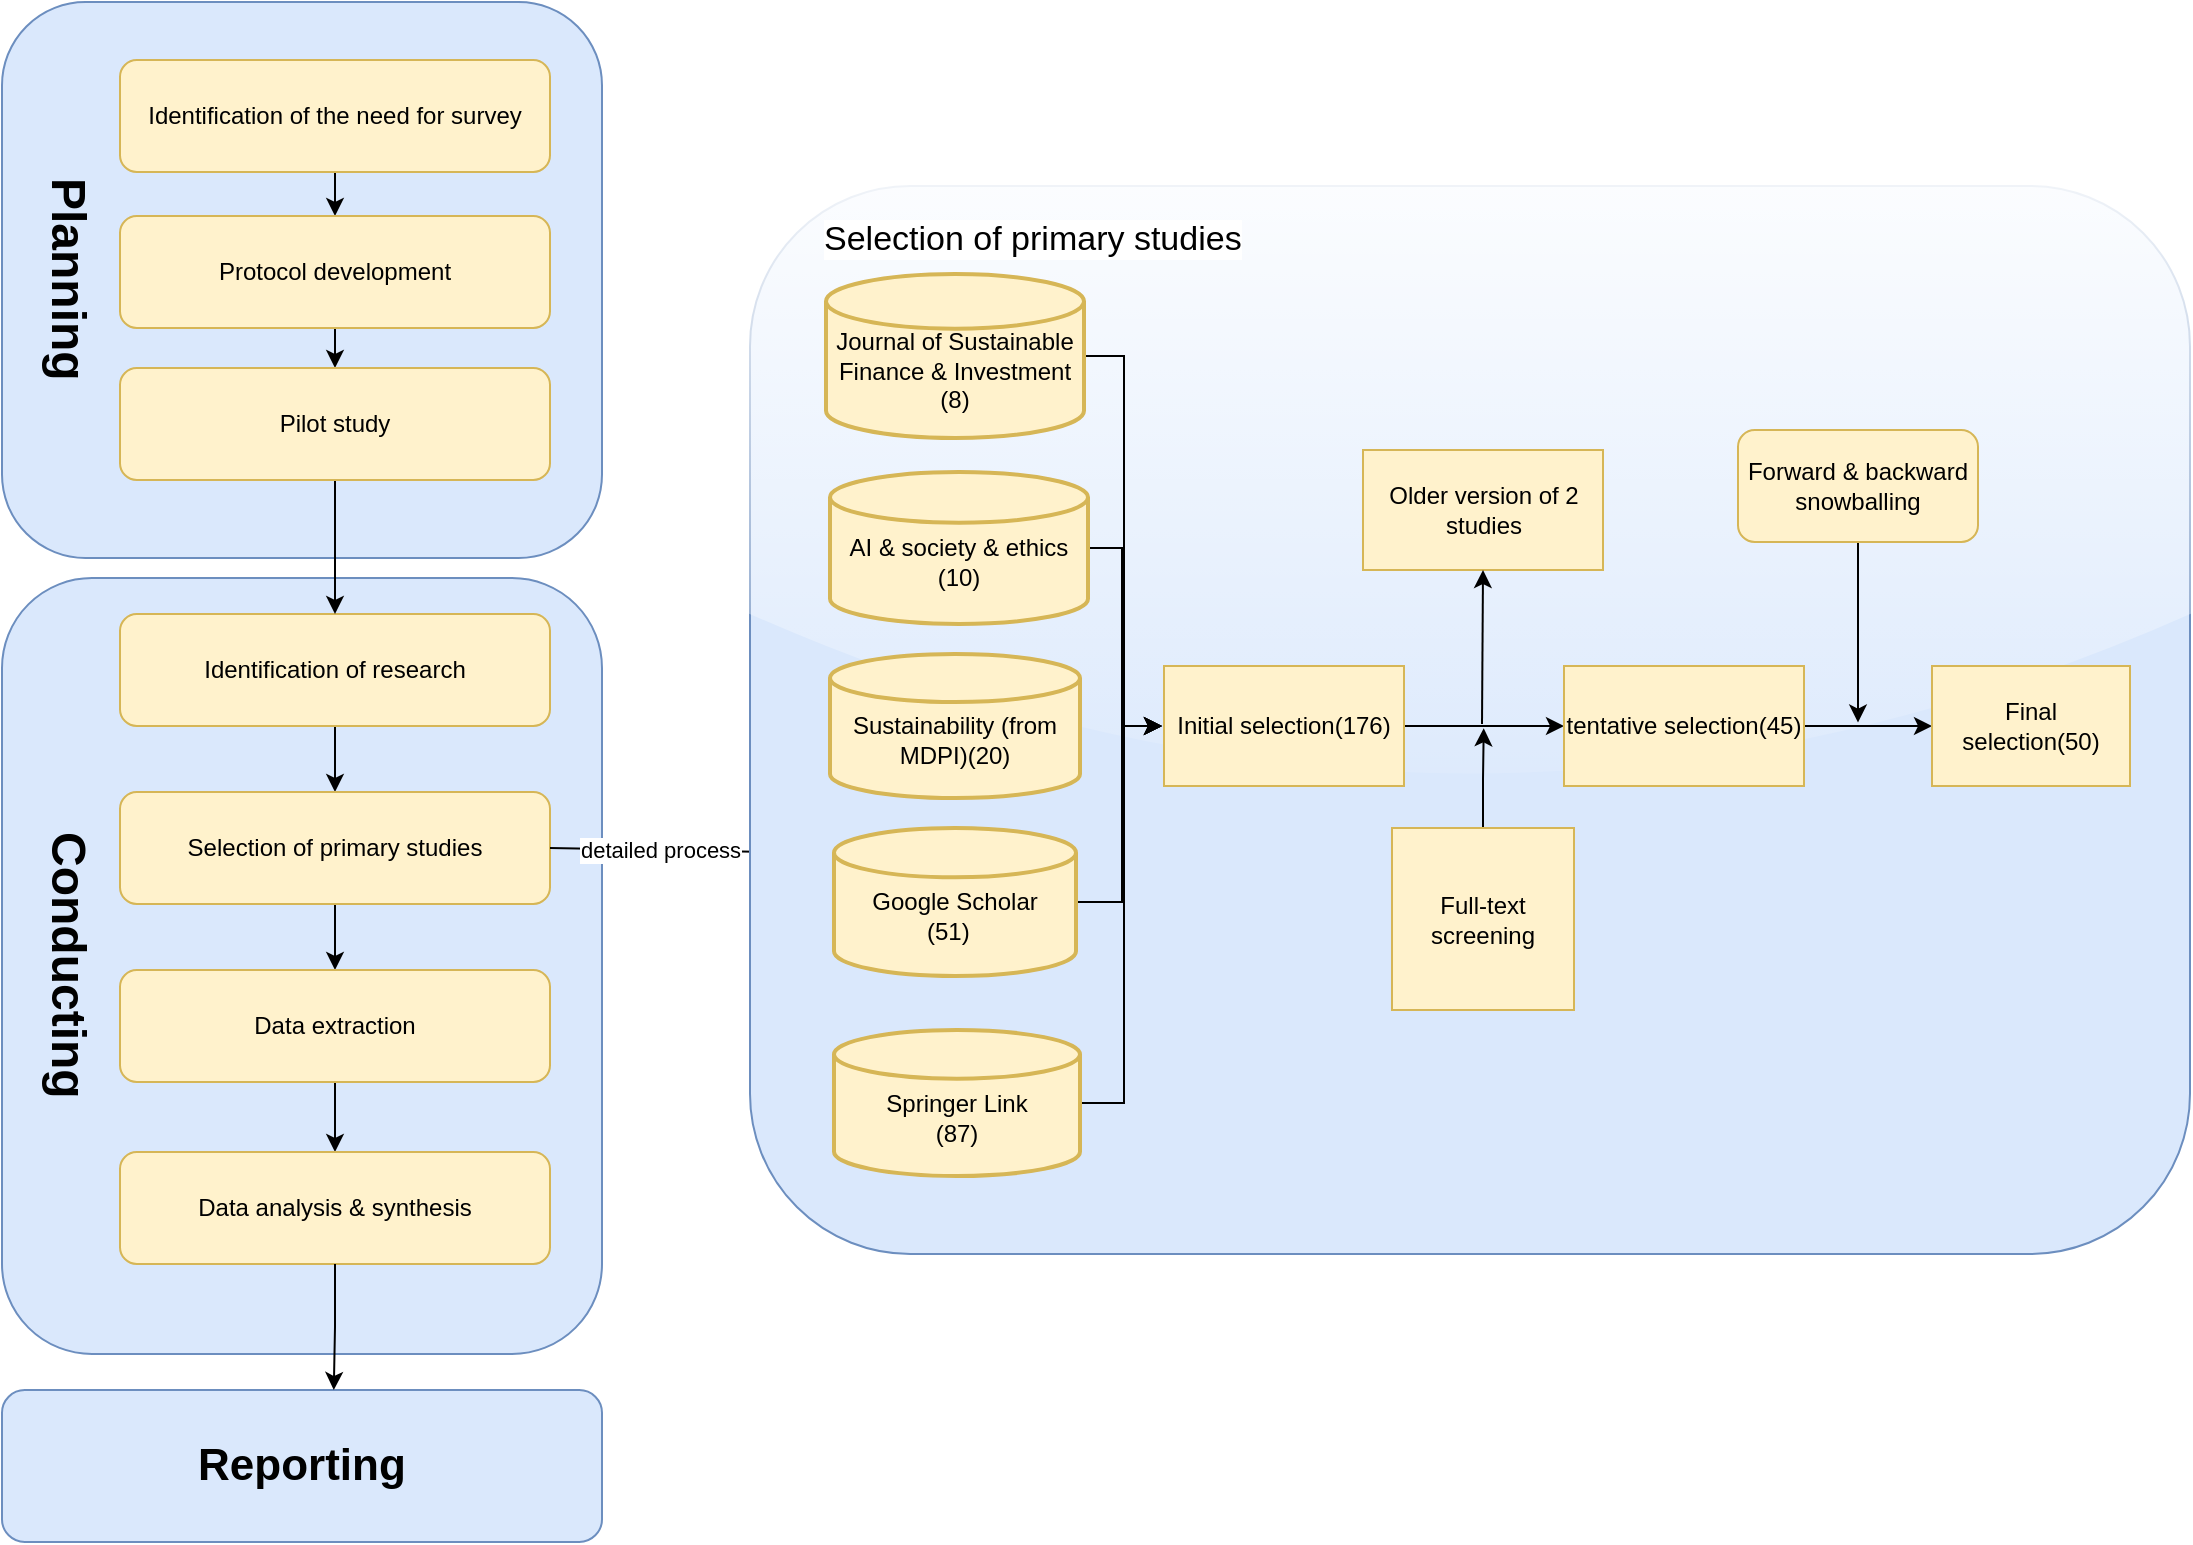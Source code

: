 <mxfile version="26.0.15">
  <diagram id="C5RBs43oDa-KdzZeNtuy" name="Page-1">
    <mxGraphModel dx="2049" dy="1054" grid="0" gridSize="10" guides="1" tooltips="1" connect="1" arrows="1" fold="1" page="1" pageScale="1" pageWidth="827" pageHeight="1169" background="none" math="0" shadow="0">
      <root>
        <mxCell id="WIyWlLk6GJQsqaUBKTNV-0" />
        <mxCell id="WIyWlLk6GJQsqaUBKTNV-1" parent="WIyWlLk6GJQsqaUBKTNV-0" />
        <mxCell id="5mfjMf9R6jpQZcoLT1Og-1" value="&lt;h1&gt;Planning&lt;/h1&gt;" style="rounded=1;whiteSpace=wrap;html=1;fontStyle=1;labelBackgroundColor=none;shadow=0;direction=east;verticalAlign=middle;labelPosition=center;verticalLabelPosition=middle;align=left;textDirection=vertical-lr;spacingRight=0;spacingTop=0;flipH=1;container=1;flipV=0;fillColor=#dae8fc;strokeColor=#6c8ebf;" vertex="1" parent="WIyWlLk6GJQsqaUBKTNV-1">
          <mxGeometry x="96" y="223" width="300" height="278" as="geometry" />
        </mxCell>
        <mxCell id="5mfjMf9R6jpQZcoLT1Og-8" style="edgeStyle=orthogonalEdgeStyle;rounded=0;orthogonalLoop=1;jettySize=auto;html=1;exitX=0.5;exitY=1;exitDx=0;exitDy=0;entryX=0.5;entryY=0;entryDx=0;entryDy=0;" edge="1" parent="WIyWlLk6GJQsqaUBKTNV-1" source="5mfjMf9R6jpQZcoLT1Og-3" target="5mfjMf9R6jpQZcoLT1Og-6">
          <mxGeometry relative="1" as="geometry" />
        </mxCell>
        <mxCell id="5mfjMf9R6jpQZcoLT1Og-3" value="Identification of the need for survey" style="rounded=1;whiteSpace=wrap;html=1;labelBackgroundColor=none;fillColor=#fff2cc;strokeColor=#d6b656;labelBorderColor=none;" vertex="1" parent="WIyWlLk6GJQsqaUBKTNV-1">
          <mxGeometry x="155" y="252" width="215" height="56" as="geometry" />
        </mxCell>
        <mxCell id="5mfjMf9R6jpQZcoLT1Og-9" style="edgeStyle=orthogonalEdgeStyle;rounded=0;orthogonalLoop=1;jettySize=auto;html=1;exitX=0.5;exitY=1;exitDx=0;exitDy=0;entryX=0.5;entryY=0;entryDx=0;entryDy=0;" edge="1" parent="WIyWlLk6GJQsqaUBKTNV-1" source="5mfjMf9R6jpQZcoLT1Og-6" target="5mfjMf9R6jpQZcoLT1Og-7">
          <mxGeometry relative="1" as="geometry" />
        </mxCell>
        <mxCell id="5mfjMf9R6jpQZcoLT1Og-6" value="Protocol development" style="rounded=1;whiteSpace=wrap;html=1;fillColor=#fff2cc;strokeColor=#d6b656;" vertex="1" parent="WIyWlLk6GJQsqaUBKTNV-1">
          <mxGeometry x="155" y="330" width="215" height="56" as="geometry" />
        </mxCell>
        <mxCell id="5mfjMf9R6jpQZcoLT1Og-10" value="&lt;h1&gt;Conducting&lt;/h1&gt;" style="rounded=1;whiteSpace=wrap;html=1;fontStyle=1;labelBackgroundColor=none;shadow=0;direction=east;verticalAlign=middle;labelPosition=center;verticalLabelPosition=middle;align=left;textDirection=vertical-lr;spacingRight=0;spacingTop=0;flipH=1;container=1;flipV=0;fillColor=#dae8fc;strokeColor=#6c8ebf;" vertex="1" parent="WIyWlLk6GJQsqaUBKTNV-1">
          <mxGeometry x="96" y="511" width="300" height="388" as="geometry" />
        </mxCell>
        <mxCell id="5mfjMf9R6jpQZcoLT1Og-19" style="edgeStyle=orthogonalEdgeStyle;rounded=0;orthogonalLoop=1;jettySize=auto;html=1;exitX=0.5;exitY=1;exitDx=0;exitDy=0;entryX=0.5;entryY=0;entryDx=0;entryDy=0;" edge="1" parent="5mfjMf9R6jpQZcoLT1Og-10" source="5mfjMf9R6jpQZcoLT1Og-11" target="5mfjMf9R6jpQZcoLT1Og-12">
          <mxGeometry relative="1" as="geometry" />
        </mxCell>
        <mxCell id="5mfjMf9R6jpQZcoLT1Og-11" value="Identification of research" style="rounded=1;whiteSpace=wrap;html=1;labelBackgroundColor=none;labelBorderColor=none;fillColor=#fff2cc;strokeColor=#d6b656;" vertex="1" parent="5mfjMf9R6jpQZcoLT1Og-10">
          <mxGeometry x="59" y="18" width="215" height="56" as="geometry" />
        </mxCell>
        <mxCell id="5mfjMf9R6jpQZcoLT1Og-20" style="edgeStyle=orthogonalEdgeStyle;rounded=0;orthogonalLoop=1;jettySize=auto;html=1;exitX=0.5;exitY=1;exitDx=0;exitDy=0;entryX=0.5;entryY=0;entryDx=0;entryDy=0;" edge="1" parent="5mfjMf9R6jpQZcoLT1Og-10" source="5mfjMf9R6jpQZcoLT1Og-12" target="5mfjMf9R6jpQZcoLT1Og-14">
          <mxGeometry relative="1" as="geometry" />
        </mxCell>
        <mxCell id="5mfjMf9R6jpQZcoLT1Og-12" value="Selection of primary studies" style="rounded=1;whiteSpace=wrap;html=1;fillColor=#fff2cc;strokeColor=#d6b656;" vertex="1" parent="5mfjMf9R6jpQZcoLT1Og-10">
          <mxGeometry x="59" y="107" width="215" height="56" as="geometry" />
        </mxCell>
        <mxCell id="5mfjMf9R6jpQZcoLT1Og-21" style="edgeStyle=orthogonalEdgeStyle;rounded=0;orthogonalLoop=1;jettySize=auto;html=1;exitX=0.5;exitY=1;exitDx=0;exitDy=0;entryX=0.5;entryY=0;entryDx=0;entryDy=0;" edge="1" parent="5mfjMf9R6jpQZcoLT1Og-10" source="5mfjMf9R6jpQZcoLT1Og-14" target="5mfjMf9R6jpQZcoLT1Og-15">
          <mxGeometry relative="1" as="geometry" />
        </mxCell>
        <mxCell id="5mfjMf9R6jpQZcoLT1Og-14" value="Data extraction" style="rounded=1;whiteSpace=wrap;html=1;fillColor=#fff2cc;strokeColor=#d6b656;" vertex="1" parent="5mfjMf9R6jpQZcoLT1Og-10">
          <mxGeometry x="59" y="196" width="215" height="56" as="geometry" />
        </mxCell>
        <mxCell id="5mfjMf9R6jpQZcoLT1Og-15" value="Data analysis &amp;amp; synthesis" style="rounded=1;whiteSpace=wrap;html=1;fillColor=#fff2cc;strokeColor=#d6b656;" vertex="1" parent="5mfjMf9R6jpQZcoLT1Og-10">
          <mxGeometry x="59" y="287" width="215" height="56" as="geometry" />
        </mxCell>
        <mxCell id="5mfjMf9R6jpQZcoLT1Og-29" value="" style="endArrow=classic;html=1;rounded=0;" edge="1" parent="5mfjMf9R6jpQZcoLT1Og-10">
          <mxGeometry relative="1" as="geometry">
            <mxPoint x="274" y="135" as="sourcePoint" />
            <mxPoint x="383" y="137" as="targetPoint" />
          </mxGeometry>
        </mxCell>
        <mxCell id="5mfjMf9R6jpQZcoLT1Og-30" value="detailed process" style="edgeLabel;resizable=0;html=1;;align=center;verticalAlign=middle;" connectable="0" vertex="1" parent="5mfjMf9R6jpQZcoLT1Og-29">
          <mxGeometry relative="1" as="geometry" />
        </mxCell>
        <mxCell id="5mfjMf9R6jpQZcoLT1Og-22" style="edgeStyle=orthogonalEdgeStyle;rounded=0;orthogonalLoop=1;jettySize=auto;html=1;exitX=0.5;exitY=1;exitDx=0;exitDy=0;entryX=0.5;entryY=0;entryDx=0;entryDy=0;" edge="1" parent="WIyWlLk6GJQsqaUBKTNV-1" source="5mfjMf9R6jpQZcoLT1Og-7" target="5mfjMf9R6jpQZcoLT1Og-11">
          <mxGeometry relative="1" as="geometry" />
        </mxCell>
        <mxCell id="5mfjMf9R6jpQZcoLT1Og-7" value="Pilot study" style="rounded=1;whiteSpace=wrap;html=1;fillColor=#fff2cc;strokeColor=#d6b656;" vertex="1" parent="WIyWlLk6GJQsqaUBKTNV-1">
          <mxGeometry x="155" y="406" width="215" height="56" as="geometry" />
        </mxCell>
        <mxCell id="5mfjMf9R6jpQZcoLT1Og-17" value="&lt;b&gt;&lt;font style=&quot;font-size: 22px;&quot;&gt;Reporting&lt;/font&gt;&lt;/b&gt;" style="rounded=1;whiteSpace=wrap;html=1;fillColor=#dae8fc;strokeColor=#6c8ebf;" vertex="1" parent="WIyWlLk6GJQsqaUBKTNV-1">
          <mxGeometry x="96" y="917" width="300" height="76" as="geometry" />
        </mxCell>
        <mxCell id="5mfjMf9R6jpQZcoLT1Og-23" style="edgeStyle=orthogonalEdgeStyle;rounded=0;orthogonalLoop=1;jettySize=auto;html=1;exitX=0.5;exitY=1;exitDx=0;exitDy=0;entryX=0.553;entryY=0;entryDx=0;entryDy=0;entryPerimeter=0;" edge="1" parent="WIyWlLk6GJQsqaUBKTNV-1" source="5mfjMf9R6jpQZcoLT1Og-15" target="5mfjMf9R6jpQZcoLT1Og-17">
          <mxGeometry relative="1" as="geometry" />
        </mxCell>
        <mxCell id="5mfjMf9R6jpQZcoLT1Og-31" value="&lt;span&gt;&lt;font style=&quot;font-size: 17px;&quot;&gt;Selection of primary studies&lt;/font&gt;&lt;/span&gt;" style="rounded=1;whiteSpace=wrap;html=1;align=left;glass=1;verticalAlign=top;spacingLeft=35;spacingTop=10;labelBackgroundColor=default;fillColor=#dae8fc;strokeColor=#6c8ebf;" vertex="1" parent="WIyWlLk6GJQsqaUBKTNV-1">
          <mxGeometry x="470" y="315" width="720" height="534" as="geometry" />
        </mxCell>
        <mxCell id="5mfjMf9R6jpQZcoLT1Og-49" style="edgeStyle=orthogonalEdgeStyle;rounded=0;orthogonalLoop=1;jettySize=auto;html=1;exitX=1;exitY=0.5;exitDx=0;exitDy=0;exitPerimeter=0;entryX=0;entryY=0.5;entryDx=0;entryDy=0;" edge="1" parent="WIyWlLk6GJQsqaUBKTNV-1" source="5mfjMf9R6jpQZcoLT1Og-32">
          <mxGeometry relative="1" as="geometry">
            <mxPoint x="676" y="585" as="targetPoint" />
            <Array as="points">
              <mxPoint x="656" y="673" />
              <mxPoint x="656" y="585" />
            </Array>
          </mxGeometry>
        </mxCell>
        <mxCell id="5mfjMf9R6jpQZcoLT1Og-32" value="&lt;div&gt;&lt;br&gt;&lt;/div&gt;Google Scholar&lt;br&gt;(51)&amp;nbsp;&amp;nbsp;" style="strokeWidth=2;html=1;shape=mxgraph.flowchart.database;whiteSpace=wrap;fillColor=#fff2cc;strokeColor=#d6b656;" vertex="1" parent="WIyWlLk6GJQsqaUBKTNV-1">
          <mxGeometry x="512" y="636" width="121" height="74" as="geometry" />
        </mxCell>
        <mxCell id="5mfjMf9R6jpQZcoLT1Og-51" style="edgeStyle=orthogonalEdgeStyle;rounded=0;orthogonalLoop=1;jettySize=auto;html=1;exitX=1;exitY=0.5;exitDx=0;exitDy=0;exitPerimeter=0;entryX=0;entryY=0.5;entryDx=0;entryDy=0;" edge="1" parent="WIyWlLk6GJQsqaUBKTNV-1" source="5mfjMf9R6jpQZcoLT1Og-33">
          <mxGeometry relative="1" as="geometry">
            <mxPoint x="676" y="585" as="targetPoint" />
            <Array as="points">
              <mxPoint x="657" y="774" />
              <mxPoint x="657" y="585" />
            </Array>
          </mxGeometry>
        </mxCell>
        <mxCell id="5mfjMf9R6jpQZcoLT1Og-33" value="&lt;div&gt;&lt;br&gt;&lt;/div&gt;Springer Link&lt;br&gt;(87)" style="strokeWidth=2;html=1;shape=mxgraph.flowchart.database;whiteSpace=wrap;fillColor=#fff2cc;strokeColor=#d6b656;" vertex="1" parent="WIyWlLk6GJQsqaUBKTNV-1">
          <mxGeometry x="512" y="737" width="123" height="73" as="geometry" />
        </mxCell>
        <mxCell id="5mfjMf9R6jpQZcoLT1Og-47" style="edgeStyle=orthogonalEdgeStyle;rounded=0;orthogonalLoop=1;jettySize=auto;html=1;exitX=1;exitY=0.5;exitDx=0;exitDy=0;exitPerimeter=0;entryX=0;entryY=0.5;entryDx=0;entryDy=0;" edge="1" parent="WIyWlLk6GJQsqaUBKTNV-1" source="5mfjMf9R6jpQZcoLT1Og-34">
          <mxGeometry relative="1" as="geometry">
            <mxPoint x="676" y="585" as="targetPoint" />
            <Array as="points">
              <mxPoint x="657" y="400" />
              <mxPoint x="657" y="585" />
            </Array>
          </mxGeometry>
        </mxCell>
        <mxCell id="5mfjMf9R6jpQZcoLT1Og-34" value="&lt;div&gt;&lt;br&gt;&lt;/div&gt;Journal of Sustainable Finance &amp;amp; Investment&lt;div&gt;(8)&lt;/div&gt;" style="strokeWidth=2;html=1;shape=mxgraph.flowchart.database;whiteSpace=wrap;fillColor=#fff2cc;strokeColor=#d6b656;" vertex="1" parent="WIyWlLk6GJQsqaUBKTNV-1">
          <mxGeometry x="508" y="359" width="129" height="82" as="geometry" />
        </mxCell>
        <mxCell id="5mfjMf9R6jpQZcoLT1Og-35" value="&lt;div&gt;&lt;br&gt;&lt;/div&gt;Sustainability (from MDPI)(20)" style="strokeWidth=2;html=1;shape=mxgraph.flowchart.database;whiteSpace=wrap;fillColor=#fff2cc;strokeColor=#d6b656;" vertex="1" parent="WIyWlLk6GJQsqaUBKTNV-1">
          <mxGeometry x="510" y="549" width="125" height="72" as="geometry" />
        </mxCell>
        <mxCell id="5mfjMf9R6jpQZcoLT1Og-48" style="edgeStyle=orthogonalEdgeStyle;rounded=0;orthogonalLoop=1;jettySize=auto;html=1;exitX=1;exitY=0.5;exitDx=0;exitDy=0;exitPerimeter=0;entryX=0;entryY=0.5;entryDx=0;entryDy=0;" edge="1" parent="WIyWlLk6GJQsqaUBKTNV-1" source="5mfjMf9R6jpQZcoLT1Og-37">
          <mxGeometry relative="1" as="geometry">
            <mxPoint x="676" y="585" as="targetPoint" />
            <Array as="points">
              <mxPoint x="656" y="496" />
              <mxPoint x="656" y="585" />
            </Array>
          </mxGeometry>
        </mxCell>
        <mxCell id="5mfjMf9R6jpQZcoLT1Og-37" value="&lt;div&gt;&lt;br&gt;&lt;/div&gt;AI &amp;amp; society &amp;amp; ethics (10)" style="strokeWidth=2;html=1;shape=mxgraph.flowchart.database;whiteSpace=wrap;fillColor=#fff2cc;strokeColor=#d6b656;" vertex="1" parent="WIyWlLk6GJQsqaUBKTNV-1">
          <mxGeometry x="510" y="458" width="129" height="76" as="geometry" />
        </mxCell>
        <mxCell id="5mfjMf9R6jpQZcoLT1Og-40" style="edgeStyle=orthogonalEdgeStyle;rounded=0;orthogonalLoop=1;jettySize=auto;html=1;exitX=0.5;exitY=1;exitDx=0;exitDy=0;" edge="1" parent="WIyWlLk6GJQsqaUBKTNV-1" source="5mfjMf9R6jpQZcoLT1Og-31" target="5mfjMf9R6jpQZcoLT1Og-31">
          <mxGeometry relative="1" as="geometry" />
        </mxCell>
        <mxCell id="5mfjMf9R6jpQZcoLT1Og-55" style="edgeStyle=orthogonalEdgeStyle;rounded=0;orthogonalLoop=1;jettySize=auto;html=1;exitX=1;exitY=0.5;exitDx=0;exitDy=0;entryX=0;entryY=0.5;entryDx=0;entryDy=0;" edge="1" parent="WIyWlLk6GJQsqaUBKTNV-1" source="5mfjMf9R6jpQZcoLT1Og-42" target="5mfjMf9R6jpQZcoLT1Og-43">
          <mxGeometry relative="1" as="geometry" />
        </mxCell>
        <mxCell id="5mfjMf9R6jpQZcoLT1Og-42" value="Initial selection(176)" style="rounded=0;whiteSpace=wrap;html=1;fillColor=#fff2cc;strokeColor=#d6b656;" vertex="1" parent="WIyWlLk6GJQsqaUBKTNV-1">
          <mxGeometry x="677" y="555" width="120" height="60" as="geometry" />
        </mxCell>
        <mxCell id="5mfjMf9R6jpQZcoLT1Og-56" style="edgeStyle=orthogonalEdgeStyle;rounded=0;orthogonalLoop=1;jettySize=auto;html=1;exitX=1;exitY=0.5;exitDx=0;exitDy=0;entryX=0;entryY=0.5;entryDx=0;entryDy=0;" edge="1" parent="WIyWlLk6GJQsqaUBKTNV-1" source="5mfjMf9R6jpQZcoLT1Og-43" target="5mfjMf9R6jpQZcoLT1Og-46">
          <mxGeometry relative="1" as="geometry" />
        </mxCell>
        <mxCell id="5mfjMf9R6jpQZcoLT1Og-43" value="tentative selection(45)" style="rounded=0;whiteSpace=wrap;html=1;fillColor=#fff2cc;strokeColor=#d6b656;" vertex="1" parent="WIyWlLk6GJQsqaUBKTNV-1">
          <mxGeometry x="877" y="555" width="120" height="60" as="geometry" />
        </mxCell>
        <mxCell id="5mfjMf9R6jpQZcoLT1Og-46" value="Final selection(50)" style="rounded=0;whiteSpace=wrap;html=1;fillColor=#fff2cc;strokeColor=#d6b656;" vertex="1" parent="WIyWlLk6GJQsqaUBKTNV-1">
          <mxGeometry x="1061" y="555" width="99" height="60" as="geometry" />
        </mxCell>
        <mxCell id="5mfjMf9R6jpQZcoLT1Og-60" value="Older version of 2 studies" style="rounded=0;whiteSpace=wrap;html=1;fillColor=#fff2cc;strokeColor=#d6b656;" vertex="1" parent="WIyWlLk6GJQsqaUBKTNV-1">
          <mxGeometry x="776.5" y="447" width="120" height="60" as="geometry" />
        </mxCell>
        <mxCell id="5mfjMf9R6jpQZcoLT1Og-77" style="edgeStyle=orthogonalEdgeStyle;rounded=0;orthogonalLoop=1;jettySize=auto;html=1;exitX=0.5;exitY=0;exitDx=0;exitDy=0;" edge="1" parent="WIyWlLk6GJQsqaUBKTNV-1" source="5mfjMf9R6jpQZcoLT1Og-62">
          <mxGeometry relative="1" as="geometry">
            <mxPoint x="836.857" y="586.143" as="targetPoint" />
          </mxGeometry>
        </mxCell>
        <mxCell id="5mfjMf9R6jpQZcoLT1Og-62" value="Full-text screening" style="whiteSpace=wrap;html=1;aspect=fixed;fillColor=#fff2cc;strokeColor=#d6b656;" vertex="1" parent="WIyWlLk6GJQsqaUBKTNV-1">
          <mxGeometry x="791" y="636" width="91" height="91" as="geometry" />
        </mxCell>
        <mxCell id="5mfjMf9R6jpQZcoLT1Og-70" style="edgeStyle=orthogonalEdgeStyle;rounded=0;orthogonalLoop=1;jettySize=auto;html=1;" edge="1" parent="WIyWlLk6GJQsqaUBKTNV-1" source="5mfjMf9R6jpQZcoLT1Og-66">
          <mxGeometry relative="1" as="geometry">
            <mxPoint x="1024" y="583.286" as="targetPoint" />
          </mxGeometry>
        </mxCell>
        <mxCell id="5mfjMf9R6jpQZcoLT1Og-66" value="Forward &amp;amp; backward snowballing" style="rounded=1;whiteSpace=wrap;html=1;fillColor=#fff2cc;strokeColor=#d6b656;" vertex="1" parent="WIyWlLk6GJQsqaUBKTNV-1">
          <mxGeometry x="964" y="437" width="120" height="56" as="geometry" />
        </mxCell>
        <mxCell id="5mfjMf9R6jpQZcoLT1Og-78" value="" style="endArrow=classic;html=1;rounded=0;entryX=0.5;entryY=1;entryDx=0;entryDy=0;" edge="1" parent="WIyWlLk6GJQsqaUBKTNV-1" target="5mfjMf9R6jpQZcoLT1Og-60">
          <mxGeometry width="50" height="50" relative="1" as="geometry">
            <mxPoint x="836" y="584" as="sourcePoint" />
            <mxPoint x="886" y="534" as="targetPoint" />
          </mxGeometry>
        </mxCell>
      </root>
    </mxGraphModel>
  </diagram>
</mxfile>
